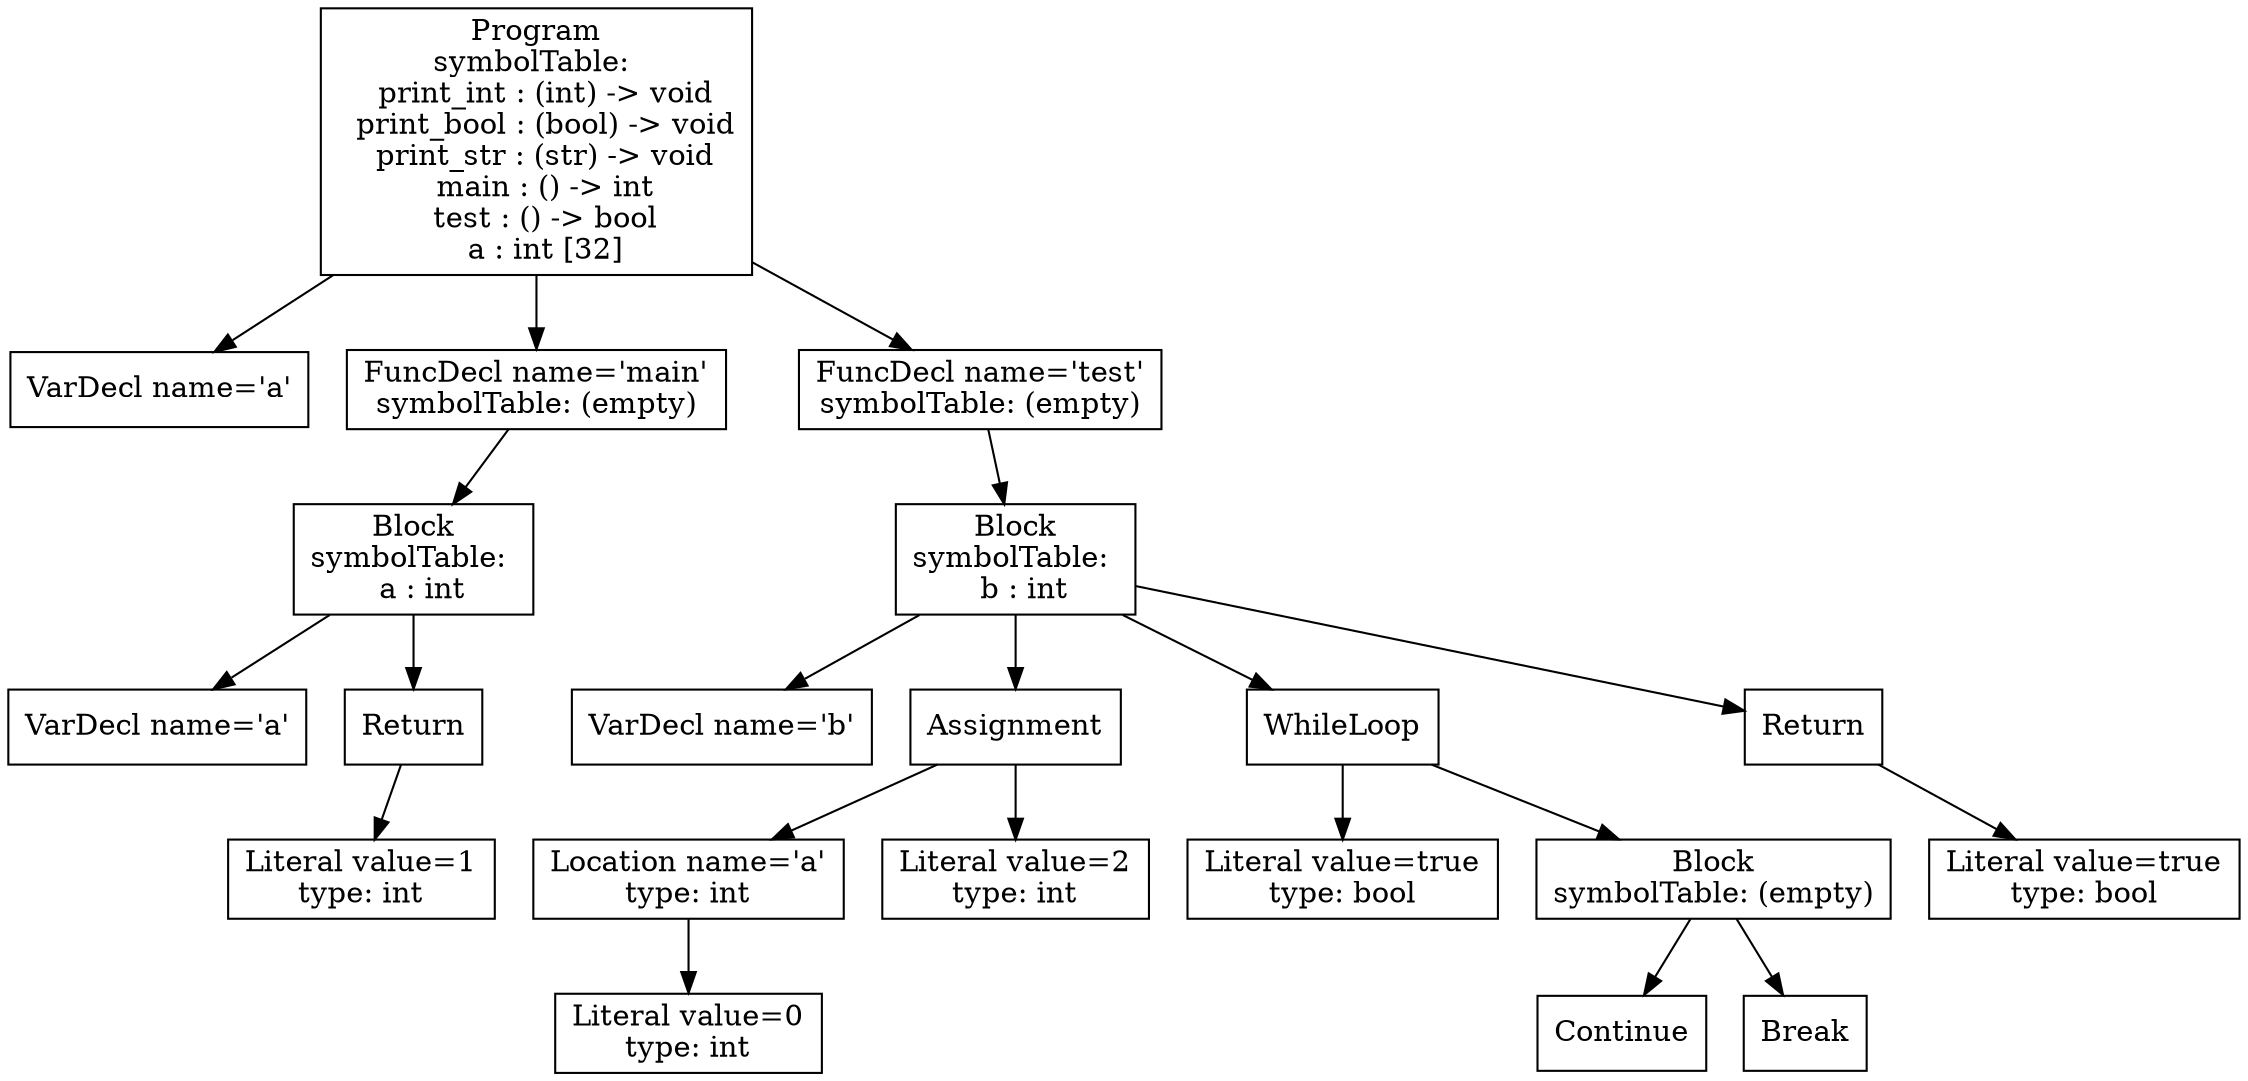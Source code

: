 digraph AST {
1 [shape=box, label="VarDecl name='a'"];
4 [shape=box, label="VarDecl name='a'"];
6 [shape=box, label="Literal value=1\ntype: int"];
5 [shape=box, label="Return"];
5 -> 6;
3 [shape=box, label="Block\nsymbolTable: \n  a : int"];
3 -> 4;
3 -> 5;
2 [shape=box, label="FuncDecl name='main'\nsymbolTable: (empty)"];
2 -> 3;
9 [shape=box, label="VarDecl name='b'"];
12 [shape=box, label="Literal value=0\ntype: int"];
11 [shape=box, label="Location name='a'\ntype: int"];
11 -> 12;
13 [shape=box, label="Literal value=2\ntype: int"];
10 [shape=box, label="Assignment"];
10 -> 11;
10 -> 13;
15 [shape=box, label="Literal value=true\ntype: bool"];
17 [shape=box, label="Continue"];
18 [shape=box, label="Break"];
16 [shape=box, label="Block\nsymbolTable: (empty)"];
16 -> 17;
16 -> 18;
14 [shape=box, label="WhileLoop"];
14 -> 15;
14 -> 16;
20 [shape=box, label="Literal value=true\ntype: bool"];
19 [shape=box, label="Return"];
19 -> 20;
8 [shape=box, label="Block\nsymbolTable: \n  b : int"];
8 -> 9;
8 -> 10;
8 -> 14;
8 -> 19;
7 [shape=box, label="FuncDecl name='test'\nsymbolTable: (empty)"];
7 -> 8;
0 [shape=box, label="Program\nsymbolTable: \n  print_int : (int) -> void\n  print_bool : (bool) -> void\n  print_str : (str) -> void\n  main : () -> int\n  test : () -> bool\n  a : int [32]"];
0 -> 1;
0 -> 2;
0 -> 7;
}
